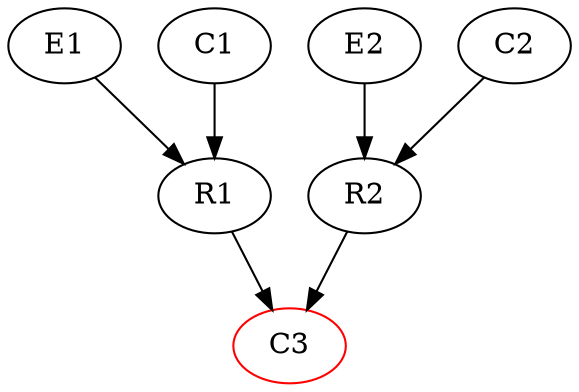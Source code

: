digraph G {
    E1 [type=E]
    C1 [type=C]
    R1 [type=R]
    E2 [type=E]
    C2 [type=C]
    R2 [type=R]
    C3 [color=red, type=C]
    
    E1 -> R1
    C1 -> R1
    R1 -> C3
    E2 -> R2
    C2 -> R2
    R2 -> C3
}